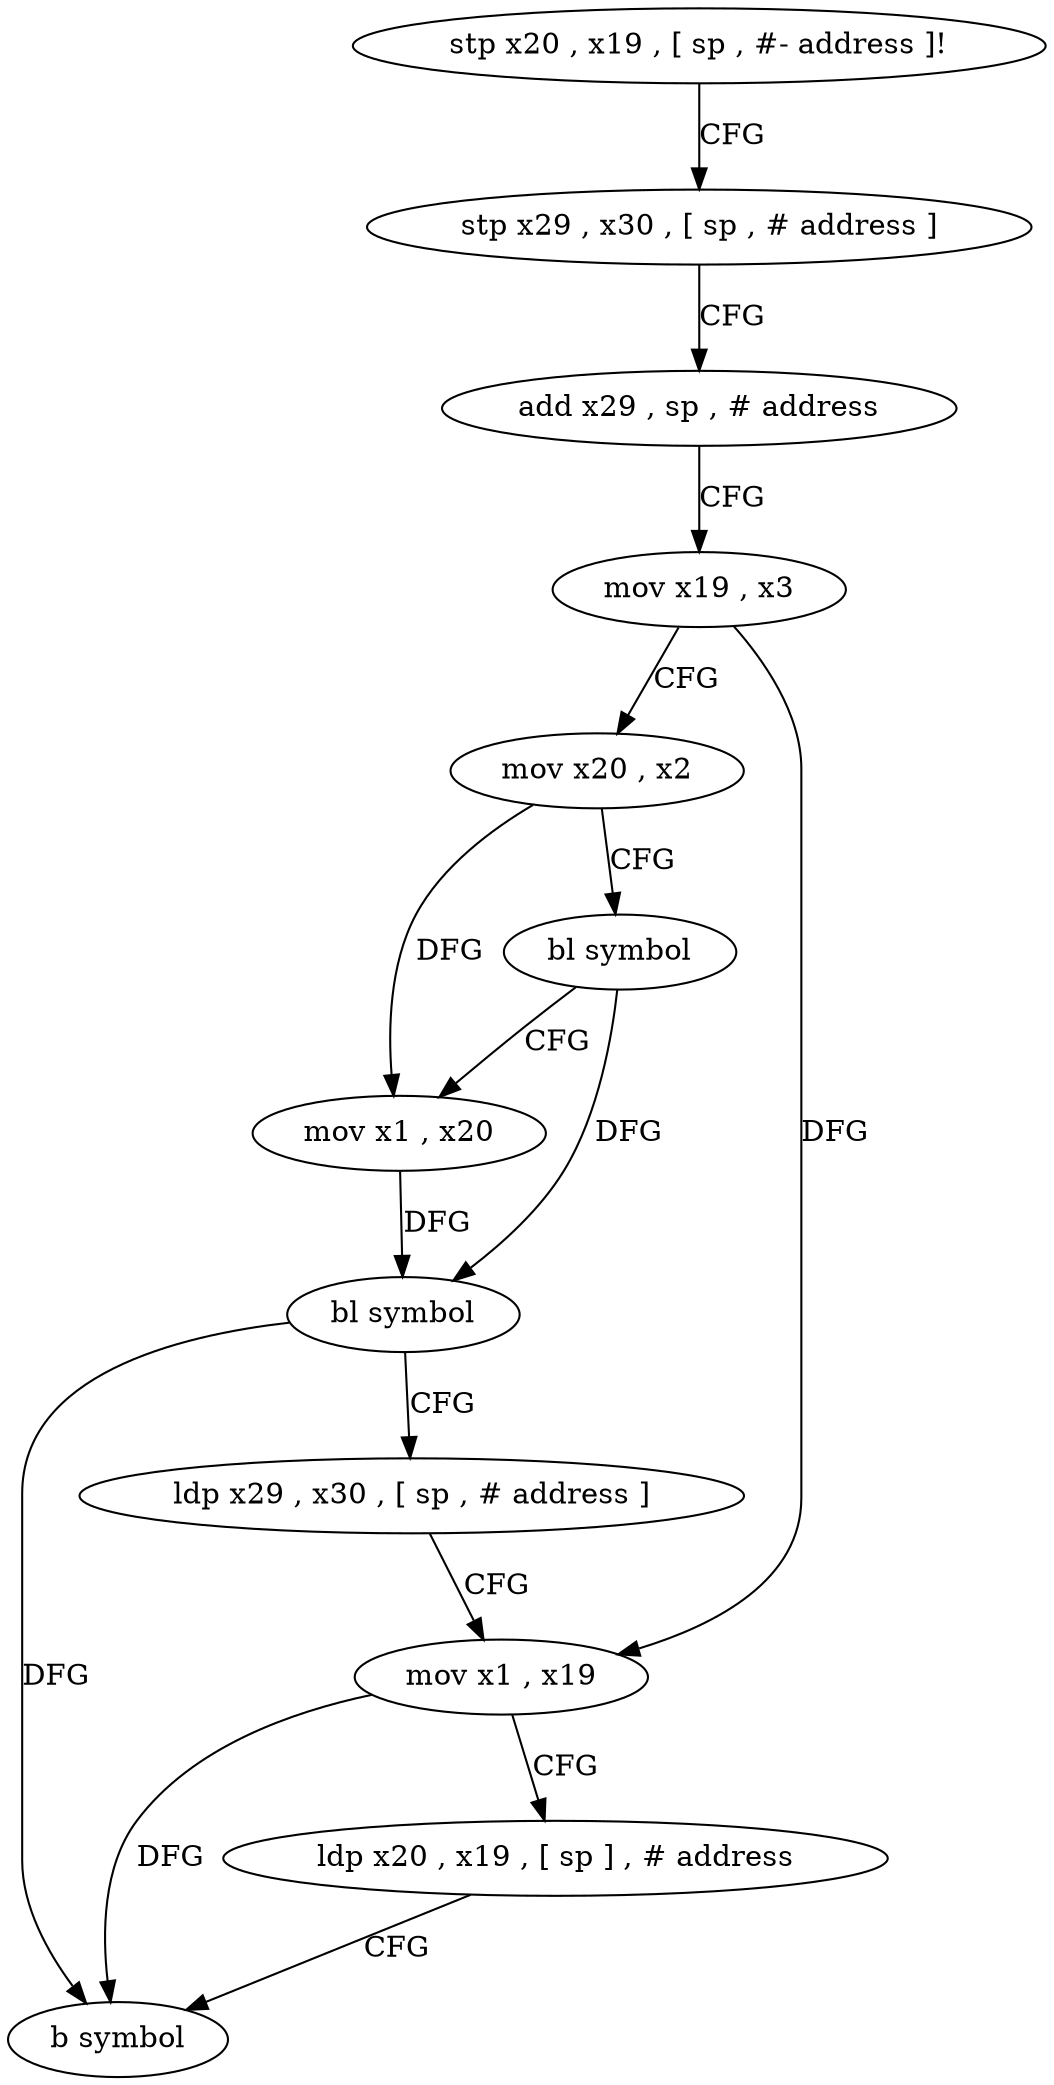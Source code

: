 digraph "func" {
"4218064" [label = "stp x20 , x19 , [ sp , #- address ]!" ]
"4218068" [label = "stp x29 , x30 , [ sp , # address ]" ]
"4218072" [label = "add x29 , sp , # address" ]
"4218076" [label = "mov x19 , x3" ]
"4218080" [label = "mov x20 , x2" ]
"4218084" [label = "bl symbol" ]
"4218088" [label = "mov x1 , x20" ]
"4218092" [label = "bl symbol" ]
"4218096" [label = "ldp x29 , x30 , [ sp , # address ]" ]
"4218100" [label = "mov x1 , x19" ]
"4218104" [label = "ldp x20 , x19 , [ sp ] , # address" ]
"4218108" [label = "b symbol" ]
"4218064" -> "4218068" [ label = "CFG" ]
"4218068" -> "4218072" [ label = "CFG" ]
"4218072" -> "4218076" [ label = "CFG" ]
"4218076" -> "4218080" [ label = "CFG" ]
"4218076" -> "4218100" [ label = "DFG" ]
"4218080" -> "4218084" [ label = "CFG" ]
"4218080" -> "4218088" [ label = "DFG" ]
"4218084" -> "4218088" [ label = "CFG" ]
"4218084" -> "4218092" [ label = "DFG" ]
"4218088" -> "4218092" [ label = "DFG" ]
"4218092" -> "4218096" [ label = "CFG" ]
"4218092" -> "4218108" [ label = "DFG" ]
"4218096" -> "4218100" [ label = "CFG" ]
"4218100" -> "4218104" [ label = "CFG" ]
"4218100" -> "4218108" [ label = "DFG" ]
"4218104" -> "4218108" [ label = "CFG" ]
}
